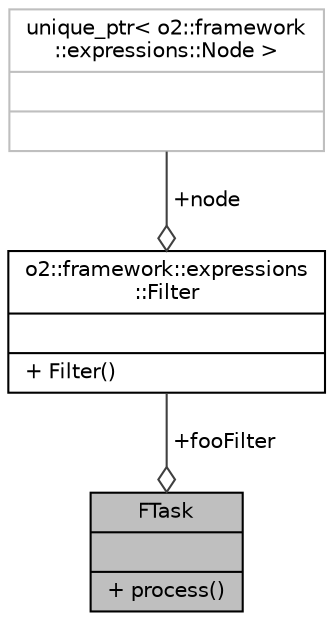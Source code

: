 digraph "FTask"
{
 // INTERACTIVE_SVG=YES
  bgcolor="transparent";
  edge [fontname="Helvetica",fontsize="10",labelfontname="Helvetica",labelfontsize="10"];
  node [fontname="Helvetica",fontsize="10",shape=record];
  Node1 [label="{FTask\n||+ process()\l}",height=0.2,width=0.4,color="black", fillcolor="grey75", style="filled", fontcolor="black"];
  Node2 -> Node1 [color="grey25",fontsize="10",style="solid",label=" +fooFilter" ,arrowhead="odiamond",fontname="Helvetica"];
  Node2 [label="{o2::framework::expressions\l::Filter\n||+ Filter()\l}",height=0.2,width=0.4,color="black",URL="$d1/d9a/structo2_1_1framework_1_1expressions_1_1Filter.html",tooltip="A struct, containing the root of the expression tree. "];
  Node3 -> Node2 [color="grey25",fontsize="10",style="solid",label=" +node" ,arrowhead="odiamond",fontname="Helvetica"];
  Node3 [label="{unique_ptr\< o2::framework\l::expressions::Node \>\n||}",height=0.2,width=0.4,color="grey75"];
}
